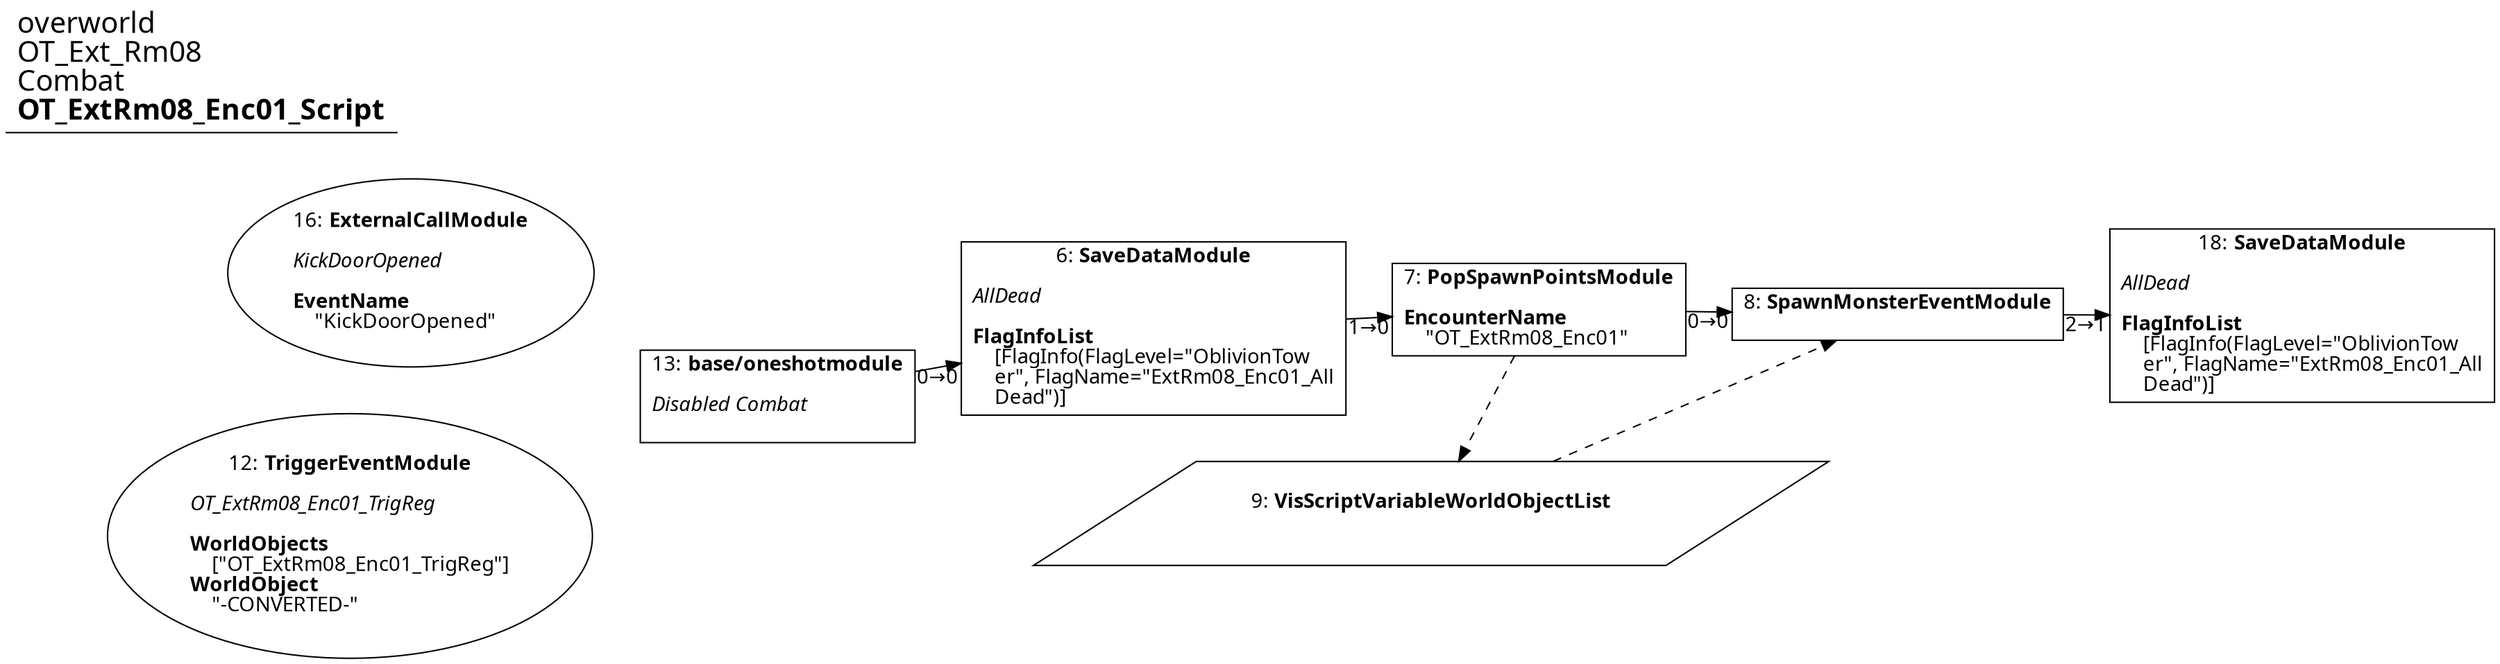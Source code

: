 digraph {
    layout = fdp;
    overlap = prism;
    sep = "+16";
    splines = spline;

    node [ shape = box ];

    graph [ fontname = "Segoe UI" ];
    node [ fontname = "Segoe UI" ];
    edge [ fontname = "Segoe UI" ];

    6 [ label = <6: <b>SaveDataModule</b><br/><br/><i>AllDead<br align="left"/></i><br align="left"/><b>FlagInfoList</b><br align="left"/>    [FlagInfo(FlagLevel=&quot;OblivionTow<br align="left"/>    er&quot;, FlagName=&quot;ExtRm08_Enc01_All<br align="left"/>    Dead&quot;)]<br align="left"/>> ];
    6 [ pos = "0.648,-0.18200001!" ];
    6 -> 7 [ label = "1→0" ];

    7 [ label = <7: <b>PopSpawnPointsModule</b><br/><br/><b>EncounterName</b><br align="left"/>    &quot;OT_ExtRm08_Enc01&quot;<br align="left"/>> ];
    7 [ pos = "0.855,-0.18200001!" ];
    7 -> 8 [ label = "0→0" ];
    7 -> 9 [ style = dashed ];

    8 [ label = <8: <b>SpawnMonsterEventModule</b><br/><br/>> ];
    8 [ pos = "1.1090001,-0.18200001!" ];
    8 -> 18 [ label = "2→1" ];
    9 -> 8 [ style = dashed ];

    9 [ label = <9: <b>VisScriptVariableWorldObjectList</b><br/><br/>> ];
    9 [ shape = parallelogram ]
    9 [ pos = "0.85600007,-0.321!" ];

    12 [ label = <12: <b>TriggerEventModule</b><br/><br/><i>OT_ExtRm08_Enc01_TrigReg<br align="left"/></i><br align="left"/><b>WorldObjects</b><br align="left"/>    [&quot;OT_ExtRm08_Enc01_TrigReg&quot;]<br align="left"/><b>WorldObject</b><br align="left"/>    &quot;-CONVERTED-&quot;<br align="left"/>> ];
    12 [ shape = oval ]
    12 [ pos = "0.19900002,-0.18200001!" ];

    13 [ label = <13: <b>base/oneshotmodule</b><br/><br/><i>Disabled Combat<br align="left"/></i><br align="left"/>> ];
    13 [ pos = "0.47500002,-0.18200001!" ];
    13 -> 6 [ label = "0→0" ];

    16 [ label = <16: <b>ExternalCallModule</b><br/><br/><i>KickDoorOpened<br align="left"/></i><br align="left"/><b>EventName</b><br align="left"/>    &quot;KickDoorOpened&quot;<br align="left"/>> ];
    16 [ shape = oval ]
    16 [ pos = "0.19900002,-0.09200001!" ];

    18 [ label = <18: <b>SaveDataModule</b><br/><br/><i>AllDead<br align="left"/></i><br align="left"/><b>FlagInfoList</b><br align="left"/>    [FlagInfo(FlagLevel=&quot;OblivionTow<br align="left"/>    er&quot;, FlagName=&quot;ExtRm08_Enc01_All<br align="left"/>    Dead&quot;)]<br align="left"/>> ];
    18 [ pos = "1.4430001,-0.179!" ];

    title [ pos = "0.19800001,-0.091000006!" ];
    title [ shape = underline ];
    title [ label = <<font point-size="20">overworld<br align="left"/>OT_Ext_Rm08<br align="left"/>Combat<br align="left"/><b>OT_ExtRm08_Enc01_Script</b><br align="left"/></font>> ];
}
